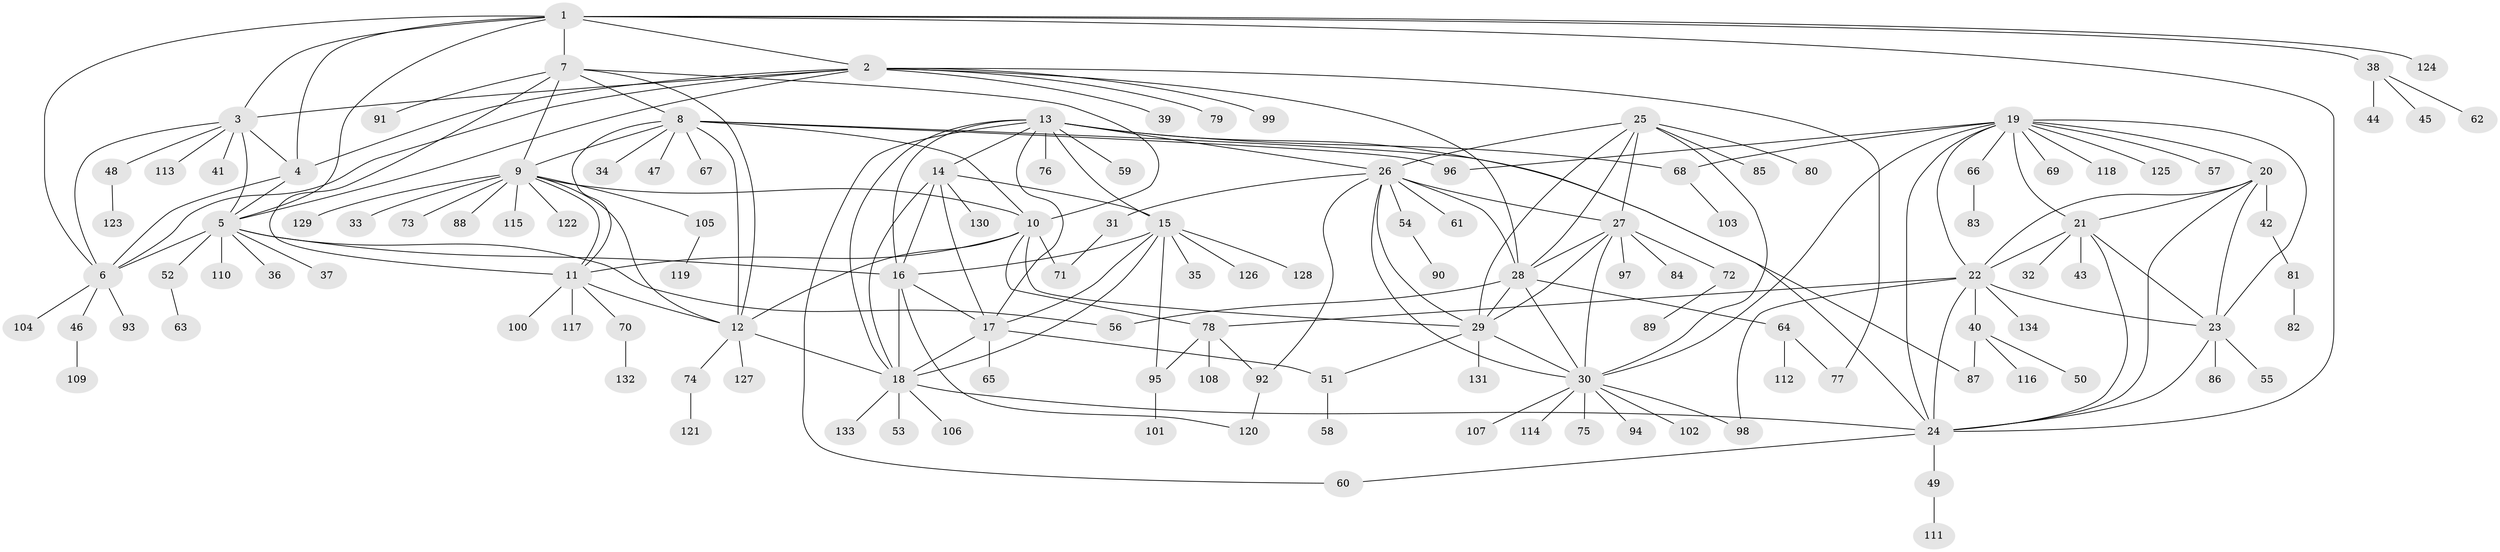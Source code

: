 // coarse degree distribution, {8: 0.0425531914893617, 9: 0.031914893617021274, 7: 0.06382978723404255, 5: 0.010638297872340425, 10: 0.02127659574468085, 6: 0.06382978723404255, 11: 0.02127659574468085, 12: 0.02127659574468085, 2: 0.19148936170212766, 1: 0.48936170212765956, 3: 0.02127659574468085, 4: 0.02127659574468085}
// Generated by graph-tools (version 1.1) at 2025/52/03/04/25 22:52:23]
// undirected, 134 vertices, 202 edges
graph export_dot {
  node [color=gray90,style=filled];
  1;
  2;
  3;
  4;
  5;
  6;
  7;
  8;
  9;
  10;
  11;
  12;
  13;
  14;
  15;
  16;
  17;
  18;
  19;
  20;
  21;
  22;
  23;
  24;
  25;
  26;
  27;
  28;
  29;
  30;
  31;
  32;
  33;
  34;
  35;
  36;
  37;
  38;
  39;
  40;
  41;
  42;
  43;
  44;
  45;
  46;
  47;
  48;
  49;
  50;
  51;
  52;
  53;
  54;
  55;
  56;
  57;
  58;
  59;
  60;
  61;
  62;
  63;
  64;
  65;
  66;
  67;
  68;
  69;
  70;
  71;
  72;
  73;
  74;
  75;
  76;
  77;
  78;
  79;
  80;
  81;
  82;
  83;
  84;
  85;
  86;
  87;
  88;
  89;
  90;
  91;
  92;
  93;
  94;
  95;
  96;
  97;
  98;
  99;
  100;
  101;
  102;
  103;
  104;
  105;
  106;
  107;
  108;
  109;
  110;
  111;
  112;
  113;
  114;
  115;
  116;
  117;
  118;
  119;
  120;
  121;
  122;
  123;
  124;
  125;
  126;
  127;
  128;
  129;
  130;
  131;
  132;
  133;
  134;
  1 -- 2;
  1 -- 3;
  1 -- 4;
  1 -- 5;
  1 -- 6;
  1 -- 7;
  1 -- 24;
  1 -- 38;
  1 -- 124;
  2 -- 3;
  2 -- 4;
  2 -- 5;
  2 -- 6;
  2 -- 28;
  2 -- 39;
  2 -- 77;
  2 -- 79;
  2 -- 99;
  3 -- 4;
  3 -- 5;
  3 -- 6;
  3 -- 41;
  3 -- 48;
  3 -- 113;
  4 -- 5;
  4 -- 6;
  5 -- 6;
  5 -- 16;
  5 -- 36;
  5 -- 37;
  5 -- 52;
  5 -- 56;
  5 -- 110;
  6 -- 46;
  6 -- 93;
  6 -- 104;
  7 -- 8;
  7 -- 9;
  7 -- 10;
  7 -- 11;
  7 -- 12;
  7 -- 91;
  8 -- 9;
  8 -- 10;
  8 -- 11;
  8 -- 12;
  8 -- 24;
  8 -- 34;
  8 -- 47;
  8 -- 67;
  8 -- 96;
  9 -- 10;
  9 -- 11;
  9 -- 12;
  9 -- 33;
  9 -- 73;
  9 -- 88;
  9 -- 105;
  9 -- 115;
  9 -- 122;
  9 -- 129;
  10 -- 11;
  10 -- 12;
  10 -- 29;
  10 -- 71;
  10 -- 78;
  11 -- 12;
  11 -- 70;
  11 -- 100;
  11 -- 117;
  12 -- 18;
  12 -- 74;
  12 -- 127;
  13 -- 14;
  13 -- 15;
  13 -- 16;
  13 -- 17;
  13 -- 18;
  13 -- 26;
  13 -- 59;
  13 -- 60;
  13 -- 68;
  13 -- 76;
  13 -- 87;
  14 -- 15;
  14 -- 16;
  14 -- 17;
  14 -- 18;
  14 -- 130;
  15 -- 16;
  15 -- 17;
  15 -- 18;
  15 -- 35;
  15 -- 95;
  15 -- 126;
  15 -- 128;
  16 -- 17;
  16 -- 18;
  16 -- 120;
  17 -- 18;
  17 -- 51;
  17 -- 65;
  18 -- 24;
  18 -- 53;
  18 -- 106;
  18 -- 133;
  19 -- 20;
  19 -- 21;
  19 -- 22;
  19 -- 23;
  19 -- 24;
  19 -- 30;
  19 -- 57;
  19 -- 66;
  19 -- 68;
  19 -- 69;
  19 -- 96;
  19 -- 118;
  19 -- 125;
  20 -- 21;
  20 -- 22;
  20 -- 23;
  20 -- 24;
  20 -- 42;
  21 -- 22;
  21 -- 23;
  21 -- 24;
  21 -- 32;
  21 -- 43;
  22 -- 23;
  22 -- 24;
  22 -- 40;
  22 -- 78;
  22 -- 98;
  22 -- 134;
  23 -- 24;
  23 -- 55;
  23 -- 86;
  24 -- 49;
  24 -- 60;
  25 -- 26;
  25 -- 27;
  25 -- 28;
  25 -- 29;
  25 -- 30;
  25 -- 80;
  25 -- 85;
  26 -- 27;
  26 -- 28;
  26 -- 29;
  26 -- 30;
  26 -- 31;
  26 -- 54;
  26 -- 61;
  26 -- 92;
  27 -- 28;
  27 -- 29;
  27 -- 30;
  27 -- 72;
  27 -- 84;
  27 -- 97;
  28 -- 29;
  28 -- 30;
  28 -- 56;
  28 -- 64;
  29 -- 30;
  29 -- 51;
  29 -- 131;
  30 -- 75;
  30 -- 94;
  30 -- 98;
  30 -- 102;
  30 -- 107;
  30 -- 114;
  31 -- 71;
  38 -- 44;
  38 -- 45;
  38 -- 62;
  40 -- 50;
  40 -- 87;
  40 -- 116;
  42 -- 81;
  46 -- 109;
  48 -- 123;
  49 -- 111;
  51 -- 58;
  52 -- 63;
  54 -- 90;
  64 -- 77;
  64 -- 112;
  66 -- 83;
  68 -- 103;
  70 -- 132;
  72 -- 89;
  74 -- 121;
  78 -- 92;
  78 -- 95;
  78 -- 108;
  81 -- 82;
  92 -- 120;
  95 -- 101;
  105 -- 119;
}
